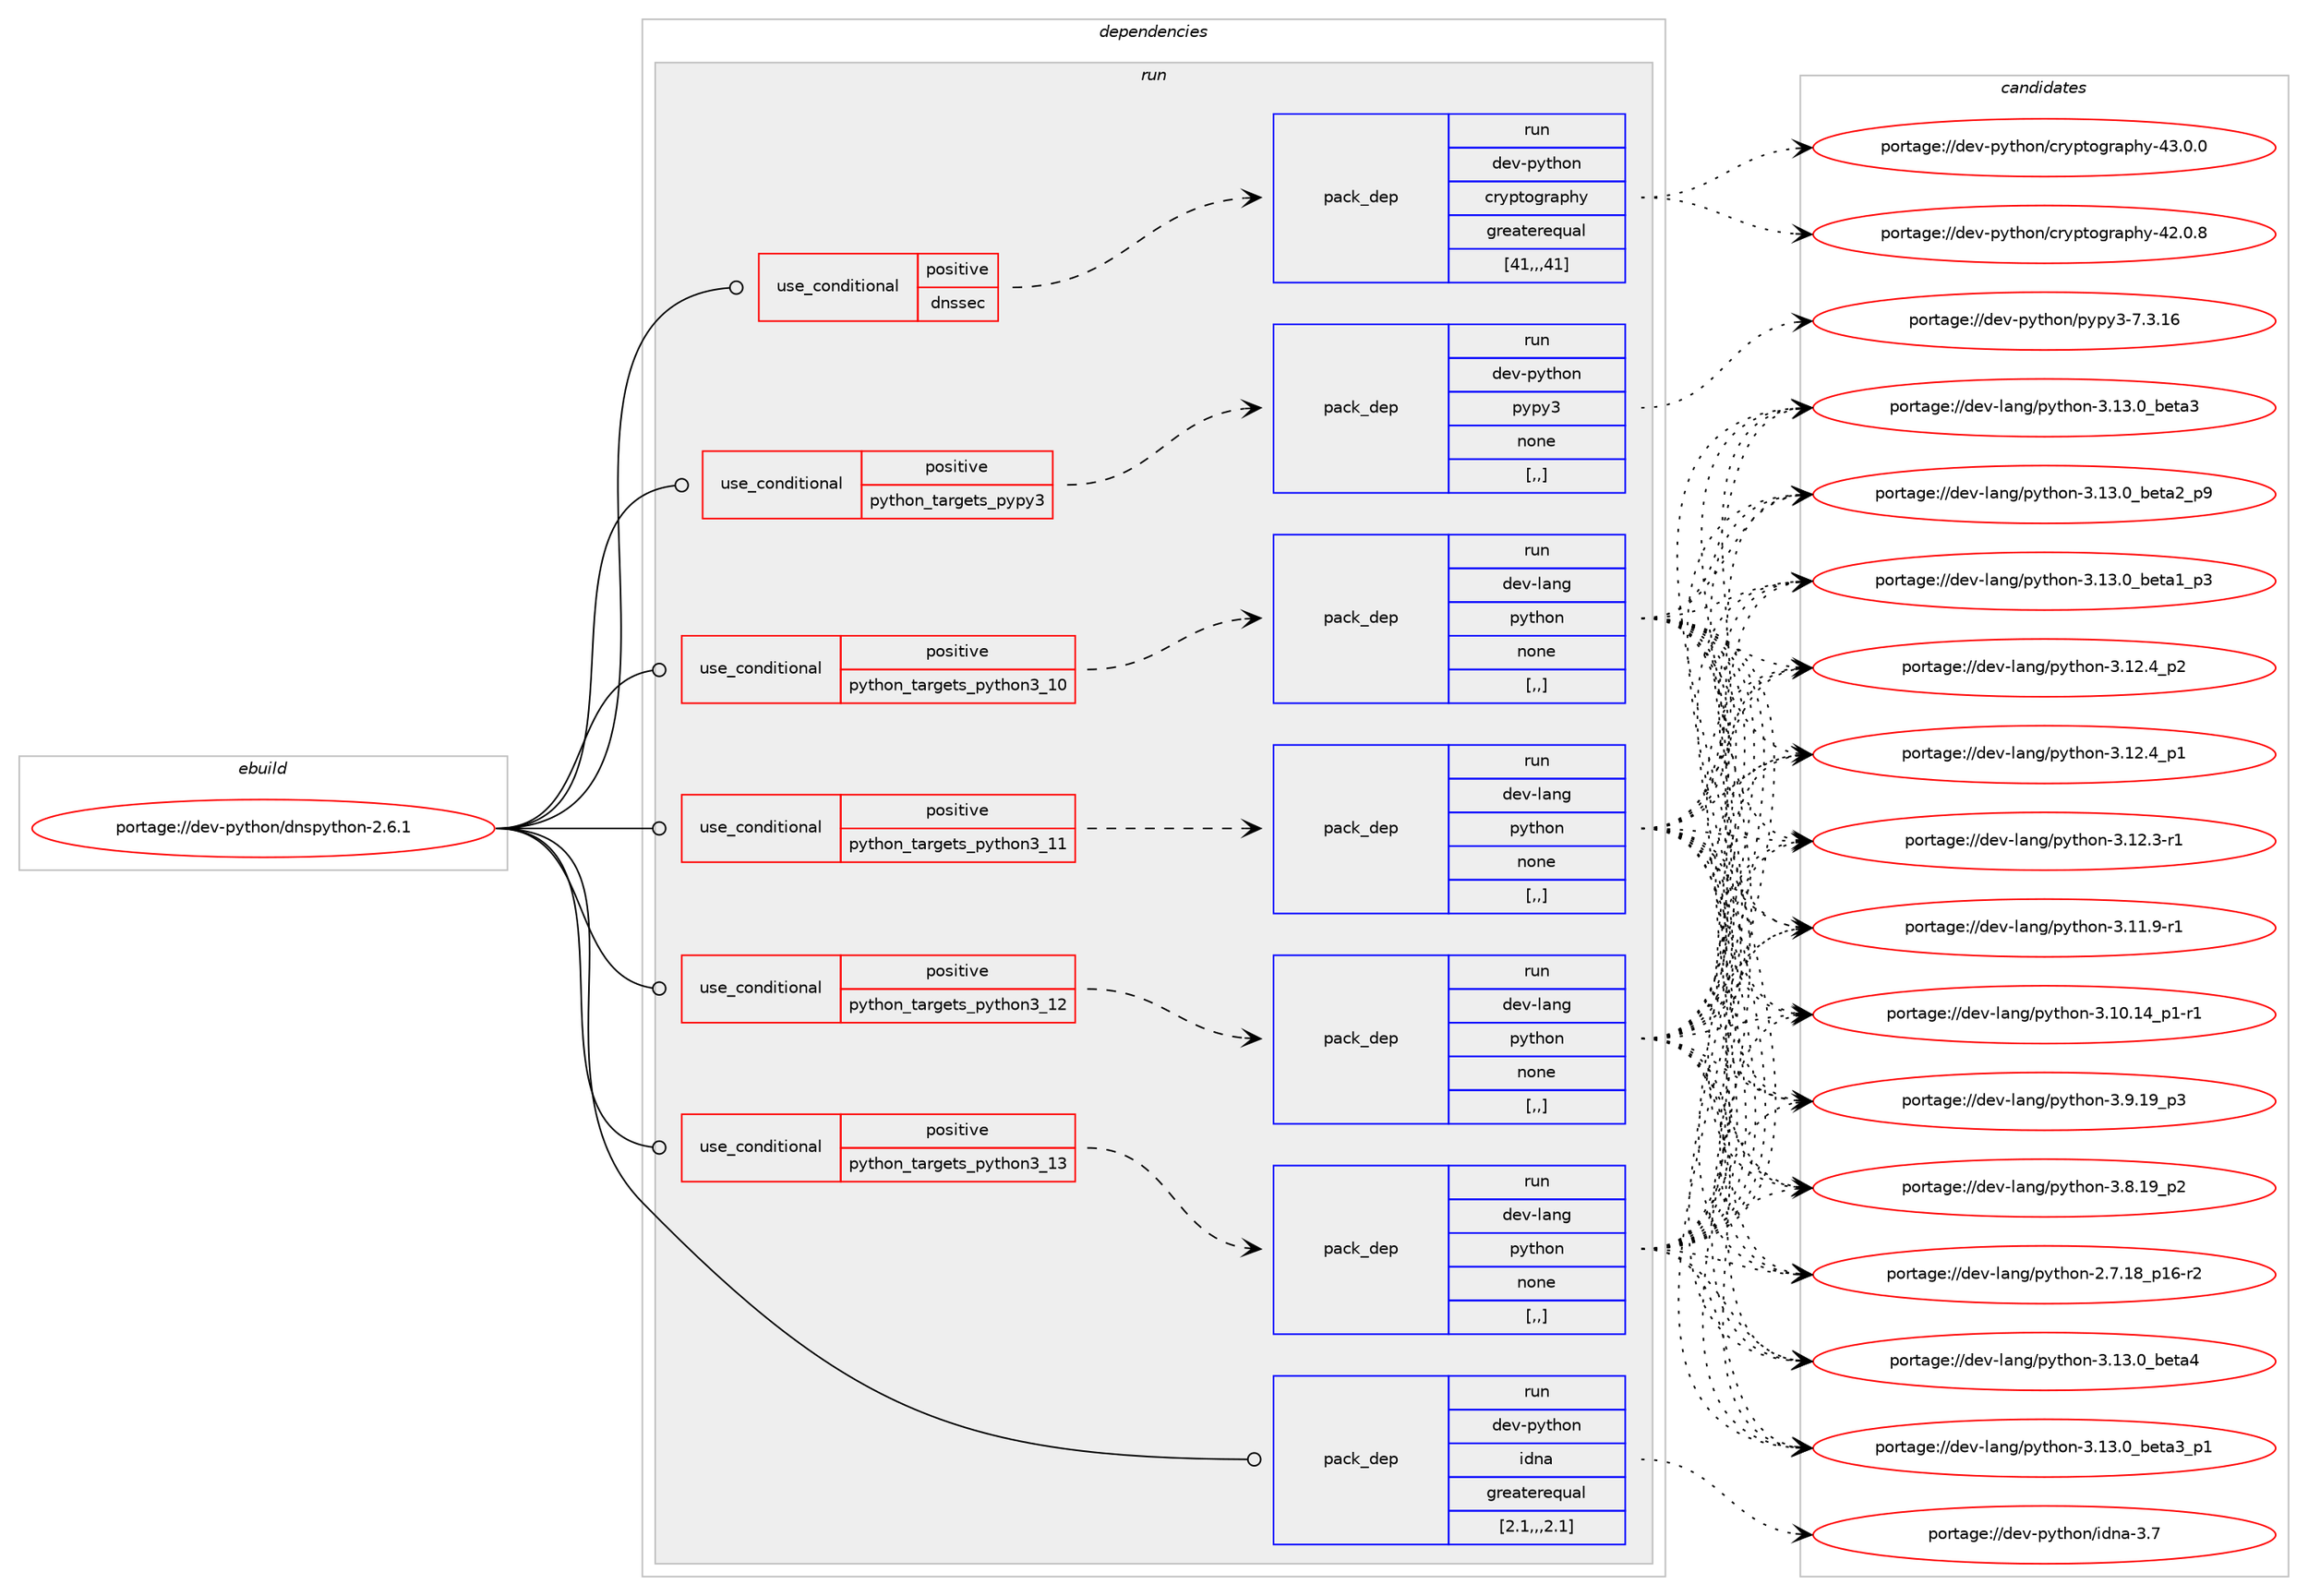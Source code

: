 digraph prolog {

# *************
# Graph options
# *************

newrank=true;
concentrate=true;
compound=true;
graph [rankdir=LR,fontname=Helvetica,fontsize=10,ranksep=1.5];#, ranksep=2.5, nodesep=0.2];
edge  [arrowhead=vee];
node  [fontname=Helvetica,fontsize=10];

# **********
# The ebuild
# **********

subgraph cluster_leftcol {
color=gray;
label=<<i>ebuild</i>>;
id [label="portage://dev-python/dnspython-2.6.1", color=red, width=4, href="../dev-python/dnspython-2.6.1.svg"];
}

# ****************
# The dependencies
# ****************

subgraph cluster_midcol {
color=gray;
label=<<i>dependencies</i>>;
subgraph cluster_compile {
fillcolor="#eeeeee";
style=filled;
label=<<i>compile</i>>;
}
subgraph cluster_compileandrun {
fillcolor="#eeeeee";
style=filled;
label=<<i>compile and run</i>>;
}
subgraph cluster_run {
fillcolor="#eeeeee";
style=filled;
label=<<i>run</i>>;
subgraph cond32511 {
dependency145766 [label=<<TABLE BORDER="0" CELLBORDER="1" CELLSPACING="0" CELLPADDING="4"><TR><TD ROWSPAN="3" CELLPADDING="10">use_conditional</TD></TR><TR><TD>positive</TD></TR><TR><TD>dnssec</TD></TR></TABLE>>, shape=none, color=red];
subgraph pack112008 {
dependency145767 [label=<<TABLE BORDER="0" CELLBORDER="1" CELLSPACING="0" CELLPADDING="4" WIDTH="220"><TR><TD ROWSPAN="6" CELLPADDING="30">pack_dep</TD></TR><TR><TD WIDTH="110">run</TD></TR><TR><TD>dev-python</TD></TR><TR><TD>cryptography</TD></TR><TR><TD>greaterequal</TD></TR><TR><TD>[41,,,41]</TD></TR></TABLE>>, shape=none, color=blue];
}
dependency145766:e -> dependency145767:w [weight=20,style="dashed",arrowhead="vee"];
}
id:e -> dependency145766:w [weight=20,style="solid",arrowhead="odot"];
subgraph cond32512 {
dependency145768 [label=<<TABLE BORDER="0" CELLBORDER="1" CELLSPACING="0" CELLPADDING="4"><TR><TD ROWSPAN="3" CELLPADDING="10">use_conditional</TD></TR><TR><TD>positive</TD></TR><TR><TD>python_targets_pypy3</TD></TR></TABLE>>, shape=none, color=red];
subgraph pack112009 {
dependency145769 [label=<<TABLE BORDER="0" CELLBORDER="1" CELLSPACING="0" CELLPADDING="4" WIDTH="220"><TR><TD ROWSPAN="6" CELLPADDING="30">pack_dep</TD></TR><TR><TD WIDTH="110">run</TD></TR><TR><TD>dev-python</TD></TR><TR><TD>pypy3</TD></TR><TR><TD>none</TD></TR><TR><TD>[,,]</TD></TR></TABLE>>, shape=none, color=blue];
}
dependency145768:e -> dependency145769:w [weight=20,style="dashed",arrowhead="vee"];
}
id:e -> dependency145768:w [weight=20,style="solid",arrowhead="odot"];
subgraph cond32513 {
dependency145770 [label=<<TABLE BORDER="0" CELLBORDER="1" CELLSPACING="0" CELLPADDING="4"><TR><TD ROWSPAN="3" CELLPADDING="10">use_conditional</TD></TR><TR><TD>positive</TD></TR><TR><TD>python_targets_python3_10</TD></TR></TABLE>>, shape=none, color=red];
subgraph pack112010 {
dependency145771 [label=<<TABLE BORDER="0" CELLBORDER="1" CELLSPACING="0" CELLPADDING="4" WIDTH="220"><TR><TD ROWSPAN="6" CELLPADDING="30">pack_dep</TD></TR><TR><TD WIDTH="110">run</TD></TR><TR><TD>dev-lang</TD></TR><TR><TD>python</TD></TR><TR><TD>none</TD></TR><TR><TD>[,,]</TD></TR></TABLE>>, shape=none, color=blue];
}
dependency145770:e -> dependency145771:w [weight=20,style="dashed",arrowhead="vee"];
}
id:e -> dependency145770:w [weight=20,style="solid",arrowhead="odot"];
subgraph cond32514 {
dependency145772 [label=<<TABLE BORDER="0" CELLBORDER="1" CELLSPACING="0" CELLPADDING="4"><TR><TD ROWSPAN="3" CELLPADDING="10">use_conditional</TD></TR><TR><TD>positive</TD></TR><TR><TD>python_targets_python3_11</TD></TR></TABLE>>, shape=none, color=red];
subgraph pack112011 {
dependency145773 [label=<<TABLE BORDER="0" CELLBORDER="1" CELLSPACING="0" CELLPADDING="4" WIDTH="220"><TR><TD ROWSPAN="6" CELLPADDING="30">pack_dep</TD></TR><TR><TD WIDTH="110">run</TD></TR><TR><TD>dev-lang</TD></TR><TR><TD>python</TD></TR><TR><TD>none</TD></TR><TR><TD>[,,]</TD></TR></TABLE>>, shape=none, color=blue];
}
dependency145772:e -> dependency145773:w [weight=20,style="dashed",arrowhead="vee"];
}
id:e -> dependency145772:w [weight=20,style="solid",arrowhead="odot"];
subgraph cond32515 {
dependency145774 [label=<<TABLE BORDER="0" CELLBORDER="1" CELLSPACING="0" CELLPADDING="4"><TR><TD ROWSPAN="3" CELLPADDING="10">use_conditional</TD></TR><TR><TD>positive</TD></TR><TR><TD>python_targets_python3_12</TD></TR></TABLE>>, shape=none, color=red];
subgraph pack112012 {
dependency145775 [label=<<TABLE BORDER="0" CELLBORDER="1" CELLSPACING="0" CELLPADDING="4" WIDTH="220"><TR><TD ROWSPAN="6" CELLPADDING="30">pack_dep</TD></TR><TR><TD WIDTH="110">run</TD></TR><TR><TD>dev-lang</TD></TR><TR><TD>python</TD></TR><TR><TD>none</TD></TR><TR><TD>[,,]</TD></TR></TABLE>>, shape=none, color=blue];
}
dependency145774:e -> dependency145775:w [weight=20,style="dashed",arrowhead="vee"];
}
id:e -> dependency145774:w [weight=20,style="solid",arrowhead="odot"];
subgraph cond32516 {
dependency145776 [label=<<TABLE BORDER="0" CELLBORDER="1" CELLSPACING="0" CELLPADDING="4"><TR><TD ROWSPAN="3" CELLPADDING="10">use_conditional</TD></TR><TR><TD>positive</TD></TR><TR><TD>python_targets_python3_13</TD></TR></TABLE>>, shape=none, color=red];
subgraph pack112013 {
dependency145777 [label=<<TABLE BORDER="0" CELLBORDER="1" CELLSPACING="0" CELLPADDING="4" WIDTH="220"><TR><TD ROWSPAN="6" CELLPADDING="30">pack_dep</TD></TR><TR><TD WIDTH="110">run</TD></TR><TR><TD>dev-lang</TD></TR><TR><TD>python</TD></TR><TR><TD>none</TD></TR><TR><TD>[,,]</TD></TR></TABLE>>, shape=none, color=blue];
}
dependency145776:e -> dependency145777:w [weight=20,style="dashed",arrowhead="vee"];
}
id:e -> dependency145776:w [weight=20,style="solid",arrowhead="odot"];
subgraph pack112014 {
dependency145778 [label=<<TABLE BORDER="0" CELLBORDER="1" CELLSPACING="0" CELLPADDING="4" WIDTH="220"><TR><TD ROWSPAN="6" CELLPADDING="30">pack_dep</TD></TR><TR><TD WIDTH="110">run</TD></TR><TR><TD>dev-python</TD></TR><TR><TD>idna</TD></TR><TR><TD>greaterequal</TD></TR><TR><TD>[2.1,,,2.1]</TD></TR></TABLE>>, shape=none, color=blue];
}
id:e -> dependency145778:w [weight=20,style="solid",arrowhead="odot"];
}
}

# **************
# The candidates
# **************

subgraph cluster_choices {
rank=same;
color=gray;
label=<<i>candidates</i>>;

subgraph choice112008 {
color=black;
nodesep=1;
choice1001011184511212111610411111047991141211121161111031149711210412145525146484648 [label="portage://dev-python/cryptography-43.0.0", color=red, width=4,href="../dev-python/cryptography-43.0.0.svg"];
choice1001011184511212111610411111047991141211121161111031149711210412145525046484656 [label="portage://dev-python/cryptography-42.0.8", color=red, width=4,href="../dev-python/cryptography-42.0.8.svg"];
dependency145767:e -> choice1001011184511212111610411111047991141211121161111031149711210412145525146484648:w [style=dotted,weight="100"];
dependency145767:e -> choice1001011184511212111610411111047991141211121161111031149711210412145525046484656:w [style=dotted,weight="100"];
}
subgraph choice112009 {
color=black;
nodesep=1;
choice10010111845112121116104111110471121211121215145554651464954 [label="portage://dev-python/pypy3-7.3.16", color=red, width=4,href="../dev-python/pypy3-7.3.16.svg"];
dependency145769:e -> choice10010111845112121116104111110471121211121215145554651464954:w [style=dotted,weight="100"];
}
subgraph choice112010 {
color=black;
nodesep=1;
choice1001011184510897110103471121211161041111104551464951464895981011169752 [label="portage://dev-lang/python-3.13.0_beta4", color=red, width=4,href="../dev-lang/python-3.13.0_beta4.svg"];
choice10010111845108971101034711212111610411111045514649514648959810111697519511249 [label="portage://dev-lang/python-3.13.0_beta3_p1", color=red, width=4,href="../dev-lang/python-3.13.0_beta3_p1.svg"];
choice1001011184510897110103471121211161041111104551464951464895981011169751 [label="portage://dev-lang/python-3.13.0_beta3", color=red, width=4,href="../dev-lang/python-3.13.0_beta3.svg"];
choice10010111845108971101034711212111610411111045514649514648959810111697509511257 [label="portage://dev-lang/python-3.13.0_beta2_p9", color=red, width=4,href="../dev-lang/python-3.13.0_beta2_p9.svg"];
choice10010111845108971101034711212111610411111045514649514648959810111697499511251 [label="portage://dev-lang/python-3.13.0_beta1_p3", color=red, width=4,href="../dev-lang/python-3.13.0_beta1_p3.svg"];
choice100101118451089711010347112121116104111110455146495046529511250 [label="portage://dev-lang/python-3.12.4_p2", color=red, width=4,href="../dev-lang/python-3.12.4_p2.svg"];
choice100101118451089711010347112121116104111110455146495046529511249 [label="portage://dev-lang/python-3.12.4_p1", color=red, width=4,href="../dev-lang/python-3.12.4_p1.svg"];
choice100101118451089711010347112121116104111110455146495046514511449 [label="portage://dev-lang/python-3.12.3-r1", color=red, width=4,href="../dev-lang/python-3.12.3-r1.svg"];
choice100101118451089711010347112121116104111110455146494946574511449 [label="portage://dev-lang/python-3.11.9-r1", color=red, width=4,href="../dev-lang/python-3.11.9-r1.svg"];
choice100101118451089711010347112121116104111110455146494846495295112494511449 [label="portage://dev-lang/python-3.10.14_p1-r1", color=red, width=4,href="../dev-lang/python-3.10.14_p1-r1.svg"];
choice100101118451089711010347112121116104111110455146574649579511251 [label="portage://dev-lang/python-3.9.19_p3", color=red, width=4,href="../dev-lang/python-3.9.19_p3.svg"];
choice100101118451089711010347112121116104111110455146564649579511250 [label="portage://dev-lang/python-3.8.19_p2", color=red, width=4,href="../dev-lang/python-3.8.19_p2.svg"];
choice100101118451089711010347112121116104111110455046554649569511249544511450 [label="portage://dev-lang/python-2.7.18_p16-r2", color=red, width=4,href="../dev-lang/python-2.7.18_p16-r2.svg"];
dependency145771:e -> choice1001011184510897110103471121211161041111104551464951464895981011169752:w [style=dotted,weight="100"];
dependency145771:e -> choice10010111845108971101034711212111610411111045514649514648959810111697519511249:w [style=dotted,weight="100"];
dependency145771:e -> choice1001011184510897110103471121211161041111104551464951464895981011169751:w [style=dotted,weight="100"];
dependency145771:e -> choice10010111845108971101034711212111610411111045514649514648959810111697509511257:w [style=dotted,weight="100"];
dependency145771:e -> choice10010111845108971101034711212111610411111045514649514648959810111697499511251:w [style=dotted,weight="100"];
dependency145771:e -> choice100101118451089711010347112121116104111110455146495046529511250:w [style=dotted,weight="100"];
dependency145771:e -> choice100101118451089711010347112121116104111110455146495046529511249:w [style=dotted,weight="100"];
dependency145771:e -> choice100101118451089711010347112121116104111110455146495046514511449:w [style=dotted,weight="100"];
dependency145771:e -> choice100101118451089711010347112121116104111110455146494946574511449:w [style=dotted,weight="100"];
dependency145771:e -> choice100101118451089711010347112121116104111110455146494846495295112494511449:w [style=dotted,weight="100"];
dependency145771:e -> choice100101118451089711010347112121116104111110455146574649579511251:w [style=dotted,weight="100"];
dependency145771:e -> choice100101118451089711010347112121116104111110455146564649579511250:w [style=dotted,weight="100"];
dependency145771:e -> choice100101118451089711010347112121116104111110455046554649569511249544511450:w [style=dotted,weight="100"];
}
subgraph choice112011 {
color=black;
nodesep=1;
choice1001011184510897110103471121211161041111104551464951464895981011169752 [label="portage://dev-lang/python-3.13.0_beta4", color=red, width=4,href="../dev-lang/python-3.13.0_beta4.svg"];
choice10010111845108971101034711212111610411111045514649514648959810111697519511249 [label="portage://dev-lang/python-3.13.0_beta3_p1", color=red, width=4,href="../dev-lang/python-3.13.0_beta3_p1.svg"];
choice1001011184510897110103471121211161041111104551464951464895981011169751 [label="portage://dev-lang/python-3.13.0_beta3", color=red, width=4,href="../dev-lang/python-3.13.0_beta3.svg"];
choice10010111845108971101034711212111610411111045514649514648959810111697509511257 [label="portage://dev-lang/python-3.13.0_beta2_p9", color=red, width=4,href="../dev-lang/python-3.13.0_beta2_p9.svg"];
choice10010111845108971101034711212111610411111045514649514648959810111697499511251 [label="portage://dev-lang/python-3.13.0_beta1_p3", color=red, width=4,href="../dev-lang/python-3.13.0_beta1_p3.svg"];
choice100101118451089711010347112121116104111110455146495046529511250 [label="portage://dev-lang/python-3.12.4_p2", color=red, width=4,href="../dev-lang/python-3.12.4_p2.svg"];
choice100101118451089711010347112121116104111110455146495046529511249 [label="portage://dev-lang/python-3.12.4_p1", color=red, width=4,href="../dev-lang/python-3.12.4_p1.svg"];
choice100101118451089711010347112121116104111110455146495046514511449 [label="portage://dev-lang/python-3.12.3-r1", color=red, width=4,href="../dev-lang/python-3.12.3-r1.svg"];
choice100101118451089711010347112121116104111110455146494946574511449 [label="portage://dev-lang/python-3.11.9-r1", color=red, width=4,href="../dev-lang/python-3.11.9-r1.svg"];
choice100101118451089711010347112121116104111110455146494846495295112494511449 [label="portage://dev-lang/python-3.10.14_p1-r1", color=red, width=4,href="../dev-lang/python-3.10.14_p1-r1.svg"];
choice100101118451089711010347112121116104111110455146574649579511251 [label="portage://dev-lang/python-3.9.19_p3", color=red, width=4,href="../dev-lang/python-3.9.19_p3.svg"];
choice100101118451089711010347112121116104111110455146564649579511250 [label="portage://dev-lang/python-3.8.19_p2", color=red, width=4,href="../dev-lang/python-3.8.19_p2.svg"];
choice100101118451089711010347112121116104111110455046554649569511249544511450 [label="portage://dev-lang/python-2.7.18_p16-r2", color=red, width=4,href="../dev-lang/python-2.7.18_p16-r2.svg"];
dependency145773:e -> choice1001011184510897110103471121211161041111104551464951464895981011169752:w [style=dotted,weight="100"];
dependency145773:e -> choice10010111845108971101034711212111610411111045514649514648959810111697519511249:w [style=dotted,weight="100"];
dependency145773:e -> choice1001011184510897110103471121211161041111104551464951464895981011169751:w [style=dotted,weight="100"];
dependency145773:e -> choice10010111845108971101034711212111610411111045514649514648959810111697509511257:w [style=dotted,weight="100"];
dependency145773:e -> choice10010111845108971101034711212111610411111045514649514648959810111697499511251:w [style=dotted,weight="100"];
dependency145773:e -> choice100101118451089711010347112121116104111110455146495046529511250:w [style=dotted,weight="100"];
dependency145773:e -> choice100101118451089711010347112121116104111110455146495046529511249:w [style=dotted,weight="100"];
dependency145773:e -> choice100101118451089711010347112121116104111110455146495046514511449:w [style=dotted,weight="100"];
dependency145773:e -> choice100101118451089711010347112121116104111110455146494946574511449:w [style=dotted,weight="100"];
dependency145773:e -> choice100101118451089711010347112121116104111110455146494846495295112494511449:w [style=dotted,weight="100"];
dependency145773:e -> choice100101118451089711010347112121116104111110455146574649579511251:w [style=dotted,weight="100"];
dependency145773:e -> choice100101118451089711010347112121116104111110455146564649579511250:w [style=dotted,weight="100"];
dependency145773:e -> choice100101118451089711010347112121116104111110455046554649569511249544511450:w [style=dotted,weight="100"];
}
subgraph choice112012 {
color=black;
nodesep=1;
choice1001011184510897110103471121211161041111104551464951464895981011169752 [label="portage://dev-lang/python-3.13.0_beta4", color=red, width=4,href="../dev-lang/python-3.13.0_beta4.svg"];
choice10010111845108971101034711212111610411111045514649514648959810111697519511249 [label="portage://dev-lang/python-3.13.0_beta3_p1", color=red, width=4,href="../dev-lang/python-3.13.0_beta3_p1.svg"];
choice1001011184510897110103471121211161041111104551464951464895981011169751 [label="portage://dev-lang/python-3.13.0_beta3", color=red, width=4,href="../dev-lang/python-3.13.0_beta3.svg"];
choice10010111845108971101034711212111610411111045514649514648959810111697509511257 [label="portage://dev-lang/python-3.13.0_beta2_p9", color=red, width=4,href="../dev-lang/python-3.13.0_beta2_p9.svg"];
choice10010111845108971101034711212111610411111045514649514648959810111697499511251 [label="portage://dev-lang/python-3.13.0_beta1_p3", color=red, width=4,href="../dev-lang/python-3.13.0_beta1_p3.svg"];
choice100101118451089711010347112121116104111110455146495046529511250 [label="portage://dev-lang/python-3.12.4_p2", color=red, width=4,href="../dev-lang/python-3.12.4_p2.svg"];
choice100101118451089711010347112121116104111110455146495046529511249 [label="portage://dev-lang/python-3.12.4_p1", color=red, width=4,href="../dev-lang/python-3.12.4_p1.svg"];
choice100101118451089711010347112121116104111110455146495046514511449 [label="portage://dev-lang/python-3.12.3-r1", color=red, width=4,href="../dev-lang/python-3.12.3-r1.svg"];
choice100101118451089711010347112121116104111110455146494946574511449 [label="portage://dev-lang/python-3.11.9-r1", color=red, width=4,href="../dev-lang/python-3.11.9-r1.svg"];
choice100101118451089711010347112121116104111110455146494846495295112494511449 [label="portage://dev-lang/python-3.10.14_p1-r1", color=red, width=4,href="../dev-lang/python-3.10.14_p1-r1.svg"];
choice100101118451089711010347112121116104111110455146574649579511251 [label="portage://dev-lang/python-3.9.19_p3", color=red, width=4,href="../dev-lang/python-3.9.19_p3.svg"];
choice100101118451089711010347112121116104111110455146564649579511250 [label="portage://dev-lang/python-3.8.19_p2", color=red, width=4,href="../dev-lang/python-3.8.19_p2.svg"];
choice100101118451089711010347112121116104111110455046554649569511249544511450 [label="portage://dev-lang/python-2.7.18_p16-r2", color=red, width=4,href="../dev-lang/python-2.7.18_p16-r2.svg"];
dependency145775:e -> choice1001011184510897110103471121211161041111104551464951464895981011169752:w [style=dotted,weight="100"];
dependency145775:e -> choice10010111845108971101034711212111610411111045514649514648959810111697519511249:w [style=dotted,weight="100"];
dependency145775:e -> choice1001011184510897110103471121211161041111104551464951464895981011169751:w [style=dotted,weight="100"];
dependency145775:e -> choice10010111845108971101034711212111610411111045514649514648959810111697509511257:w [style=dotted,weight="100"];
dependency145775:e -> choice10010111845108971101034711212111610411111045514649514648959810111697499511251:w [style=dotted,weight="100"];
dependency145775:e -> choice100101118451089711010347112121116104111110455146495046529511250:w [style=dotted,weight="100"];
dependency145775:e -> choice100101118451089711010347112121116104111110455146495046529511249:w [style=dotted,weight="100"];
dependency145775:e -> choice100101118451089711010347112121116104111110455146495046514511449:w [style=dotted,weight="100"];
dependency145775:e -> choice100101118451089711010347112121116104111110455146494946574511449:w [style=dotted,weight="100"];
dependency145775:e -> choice100101118451089711010347112121116104111110455146494846495295112494511449:w [style=dotted,weight="100"];
dependency145775:e -> choice100101118451089711010347112121116104111110455146574649579511251:w [style=dotted,weight="100"];
dependency145775:e -> choice100101118451089711010347112121116104111110455146564649579511250:w [style=dotted,weight="100"];
dependency145775:e -> choice100101118451089711010347112121116104111110455046554649569511249544511450:w [style=dotted,weight="100"];
}
subgraph choice112013 {
color=black;
nodesep=1;
choice1001011184510897110103471121211161041111104551464951464895981011169752 [label="portage://dev-lang/python-3.13.0_beta4", color=red, width=4,href="../dev-lang/python-3.13.0_beta4.svg"];
choice10010111845108971101034711212111610411111045514649514648959810111697519511249 [label="portage://dev-lang/python-3.13.0_beta3_p1", color=red, width=4,href="../dev-lang/python-3.13.0_beta3_p1.svg"];
choice1001011184510897110103471121211161041111104551464951464895981011169751 [label="portage://dev-lang/python-3.13.0_beta3", color=red, width=4,href="../dev-lang/python-3.13.0_beta3.svg"];
choice10010111845108971101034711212111610411111045514649514648959810111697509511257 [label="portage://dev-lang/python-3.13.0_beta2_p9", color=red, width=4,href="../dev-lang/python-3.13.0_beta2_p9.svg"];
choice10010111845108971101034711212111610411111045514649514648959810111697499511251 [label="portage://dev-lang/python-3.13.0_beta1_p3", color=red, width=4,href="../dev-lang/python-3.13.0_beta1_p3.svg"];
choice100101118451089711010347112121116104111110455146495046529511250 [label="portage://dev-lang/python-3.12.4_p2", color=red, width=4,href="../dev-lang/python-3.12.4_p2.svg"];
choice100101118451089711010347112121116104111110455146495046529511249 [label="portage://dev-lang/python-3.12.4_p1", color=red, width=4,href="../dev-lang/python-3.12.4_p1.svg"];
choice100101118451089711010347112121116104111110455146495046514511449 [label="portage://dev-lang/python-3.12.3-r1", color=red, width=4,href="../dev-lang/python-3.12.3-r1.svg"];
choice100101118451089711010347112121116104111110455146494946574511449 [label="portage://dev-lang/python-3.11.9-r1", color=red, width=4,href="../dev-lang/python-3.11.9-r1.svg"];
choice100101118451089711010347112121116104111110455146494846495295112494511449 [label="portage://dev-lang/python-3.10.14_p1-r1", color=red, width=4,href="../dev-lang/python-3.10.14_p1-r1.svg"];
choice100101118451089711010347112121116104111110455146574649579511251 [label="portage://dev-lang/python-3.9.19_p3", color=red, width=4,href="../dev-lang/python-3.9.19_p3.svg"];
choice100101118451089711010347112121116104111110455146564649579511250 [label="portage://dev-lang/python-3.8.19_p2", color=red, width=4,href="../dev-lang/python-3.8.19_p2.svg"];
choice100101118451089711010347112121116104111110455046554649569511249544511450 [label="portage://dev-lang/python-2.7.18_p16-r2", color=red, width=4,href="../dev-lang/python-2.7.18_p16-r2.svg"];
dependency145777:e -> choice1001011184510897110103471121211161041111104551464951464895981011169752:w [style=dotted,weight="100"];
dependency145777:e -> choice10010111845108971101034711212111610411111045514649514648959810111697519511249:w [style=dotted,weight="100"];
dependency145777:e -> choice1001011184510897110103471121211161041111104551464951464895981011169751:w [style=dotted,weight="100"];
dependency145777:e -> choice10010111845108971101034711212111610411111045514649514648959810111697509511257:w [style=dotted,weight="100"];
dependency145777:e -> choice10010111845108971101034711212111610411111045514649514648959810111697499511251:w [style=dotted,weight="100"];
dependency145777:e -> choice100101118451089711010347112121116104111110455146495046529511250:w [style=dotted,weight="100"];
dependency145777:e -> choice100101118451089711010347112121116104111110455146495046529511249:w [style=dotted,weight="100"];
dependency145777:e -> choice100101118451089711010347112121116104111110455146495046514511449:w [style=dotted,weight="100"];
dependency145777:e -> choice100101118451089711010347112121116104111110455146494946574511449:w [style=dotted,weight="100"];
dependency145777:e -> choice100101118451089711010347112121116104111110455146494846495295112494511449:w [style=dotted,weight="100"];
dependency145777:e -> choice100101118451089711010347112121116104111110455146574649579511251:w [style=dotted,weight="100"];
dependency145777:e -> choice100101118451089711010347112121116104111110455146564649579511250:w [style=dotted,weight="100"];
dependency145777:e -> choice100101118451089711010347112121116104111110455046554649569511249544511450:w [style=dotted,weight="100"];
}
subgraph choice112014 {
color=black;
nodesep=1;
choice10010111845112121116104111110471051001109745514655 [label="portage://dev-python/idna-3.7", color=red, width=4,href="../dev-python/idna-3.7.svg"];
dependency145778:e -> choice10010111845112121116104111110471051001109745514655:w [style=dotted,weight="100"];
}
}

}
